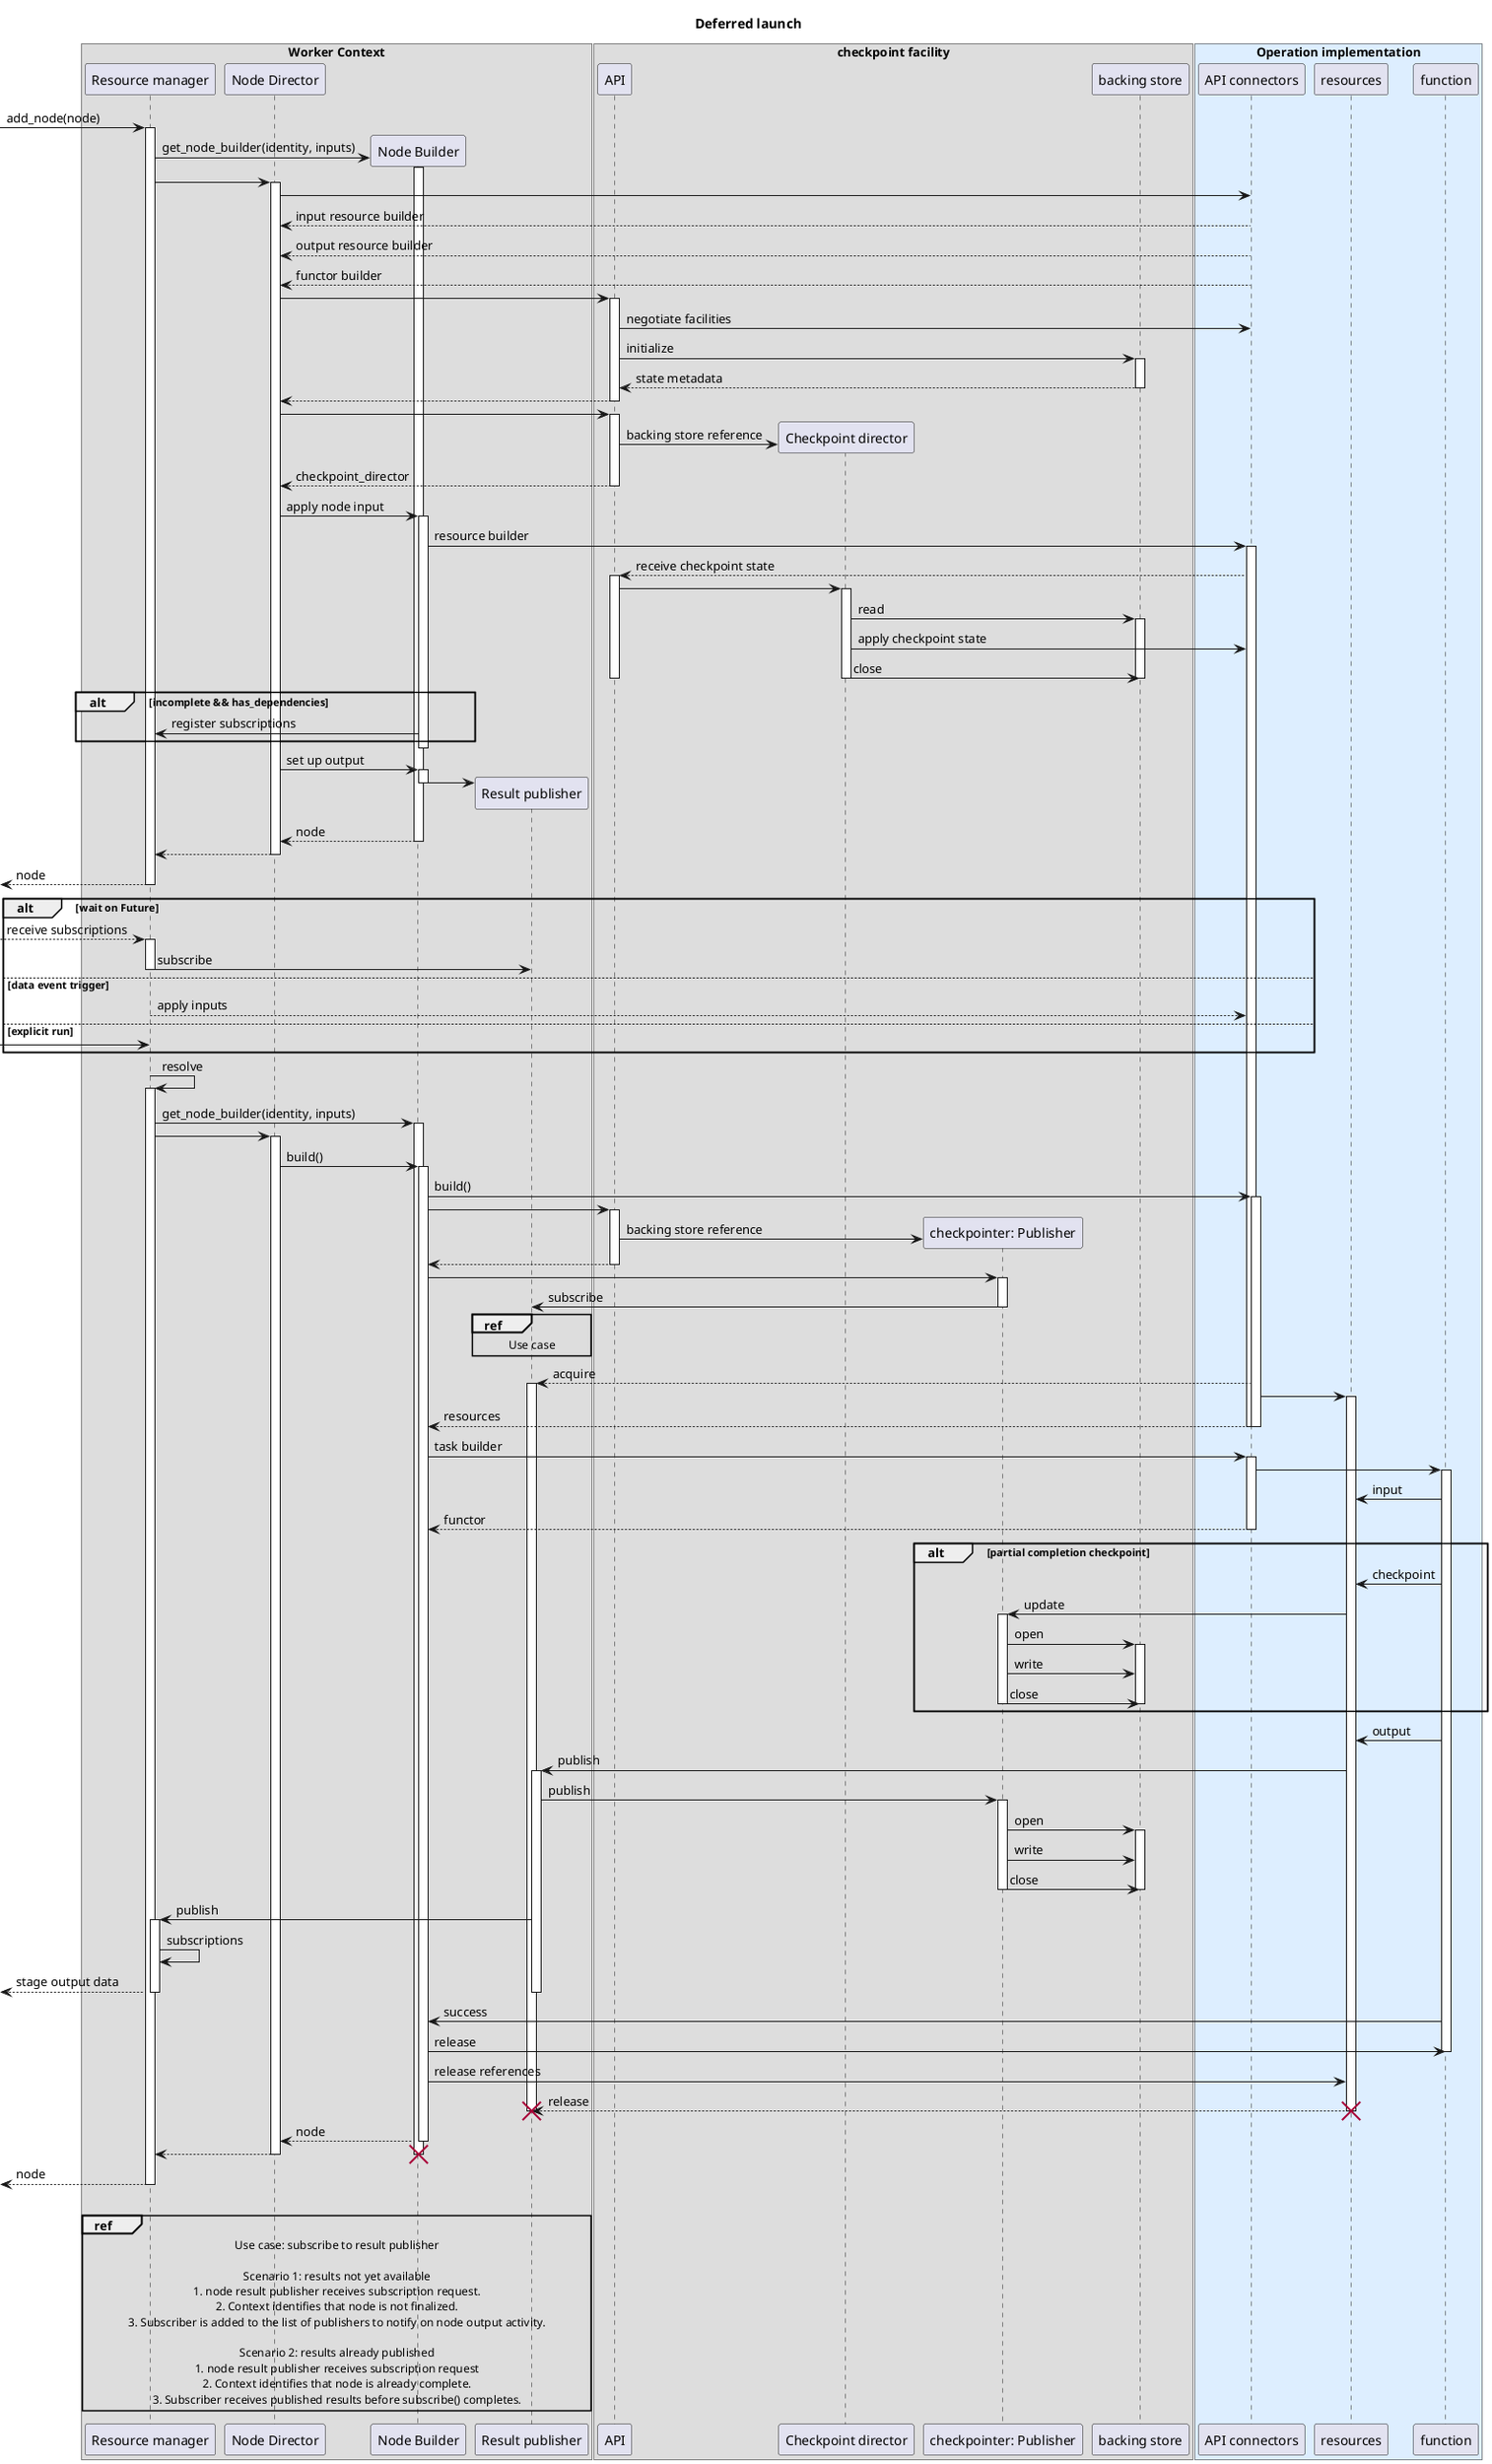 @startuml
title Deferred launch

box "Worker Context"
participant "Resource manager" as context
participant "Node Director" as node_director
participant "Node Builder" as node_builder
participant "Result publisher" as publisher
end box

box "checkpoint facility"
participant "API" as checkpoint_facility
participant "Checkpoint director" as checkpoint_director
participant "checkpointer: Publisher" as checkpoint_publisher
participant "backing store" as checkpoint_backing_store
end box

box "Operation implementation" #DDEEFF
participant "API connectors" as factory
participant resources
participant function
end box

    [-> context: add_node(node)
    activate context


    context -> node_builder **: get_node_builder(identity, inputs)
    activate node_builder
    context -> node_director ++

    node_director -> factory
    node_director <-- factory: input resource builder
    node_director <-- factory: output resource builder
    node_director <-- factory: functor builder


    node_director -> checkpoint_facility ++
    checkpoint_facility -> factory: negotiate facilities
    checkpoint_facility -> checkpoint_backing_store ++: initialize
    checkpoint_facility <-- checkpoint_backing_store --: state metadata
    node_director <-- checkpoint_facility --

    node_director -> checkpoint_facility ++
    checkpoint_facility -> checkpoint_director **: backing store reference
    checkpoint_facility --> node_director --: checkpoint_director

    node_director -> node_builder: apply node input
    activate node_builder

    node_builder -> factory ++: resource builder

    checkpoint_facility <-- factory ++: receive checkpoint state
    checkpoint_facility -> checkpoint_director ++
    checkpoint_director -> checkpoint_backing_store ++: read
    checkpoint_director -> factory: apply checkpoint state
    checkpoint_director -> checkpoint_backing_store: close
    deactivate checkpoint_backing_store
    deactivate checkpoint_director
    deactivate checkpoint_facility
    alt incomplete && has_dependencies
        node_builder -> context: register subscriptions
    end
    deactivate node_builder

    node_director -> node_builder ++: set up output
    node_builder -> publisher **
    deactivate node_builder


    node_director <-- node_builder --: node
    context <-- node_director --
    [<-- context: node
    deactivate context


    alt wait on Future

        [--> context: receive subscriptions
        activate context
        context -> publisher: subscribe
        deactivate context

    else data event trigger
                context --> factory: apply inputs

    else explicit run
    [-> context
    end

    context -> context: resolve
    activate context


    context -> node_builder ++: get_node_builder(identity, inputs)
    context -> node_director ++



    node_director -> node_builder ++: build()
    node_builder -> factory ++: build()

    node_builder -> checkpoint_facility ++
    checkpoint_facility -> checkpoint_publisher **: backing store reference
    return

    node_builder -> checkpoint_publisher ++
    checkpoint_publisher -> publisher: subscribe
    ref over publisher
    Use case
    end ref
    deactivate checkpoint_publisher

    publisher <-- factory ++: acquire
    factory -> resources ++
    node_builder <-- factory --: resources
    deactivate factory

    node_builder -> factory ++: task builder
    factory -> function ++
    function -> resources: input
    node_builder <-- factory --: functor

    alt partial completion checkpoint
    function -> resources: checkpoint
    resources -> checkpoint_publisher ++: update
    checkpoint_publisher -> checkpoint_backing_store ++: open
    checkpoint_publisher -> checkpoint_backing_store: write
    checkpoint_publisher -> checkpoint_backing_store: close
    deactivate checkpoint_backing_store
    deactivate checkpoint_publisher
    end

    function -> resources: output
    resources -> publisher ++: publish
    publisher -> checkpoint_publisher ++: publish
    checkpoint_publisher -> checkpoint_backing_store ++: open
    checkpoint_publisher -> checkpoint_backing_store: write
    checkpoint_publisher -> checkpoint_backing_store: close
    deactivate checkpoint_backing_store
    deactivate checkpoint_publisher

    publisher -> context: publish
    activate context
    context -> context: subscriptions
    [<-- context: stage output data
    deactivate context
    deactivate publisher

    function -> node_builder: success
    node_builder -> function: release
    deactivate function

    node_builder -> resources: release references
    resources --> publisher: release
    destroy publisher
    destroy resources

    node_director <-- node_builder --: node
    context <-- node_director --
    destroy node_builder
    [<-- context: node
    deactivate context


|||
    ref over context, node_director, node_builder, publisher
Use case: subscribe to result publisher

Scenario 1: results not yet available
1. node result publisher receives subscription request.
2. Context identifies that node is not finalized.
3. Subscriber is added to the list of publishers to notify on node output activity.

Scenario 2: results already published
1. node result publisher receives subscription request
2. Context identifies that node is already complete.
3. Subscriber receives published results before subscribe() completes.
    end ref

@enduml